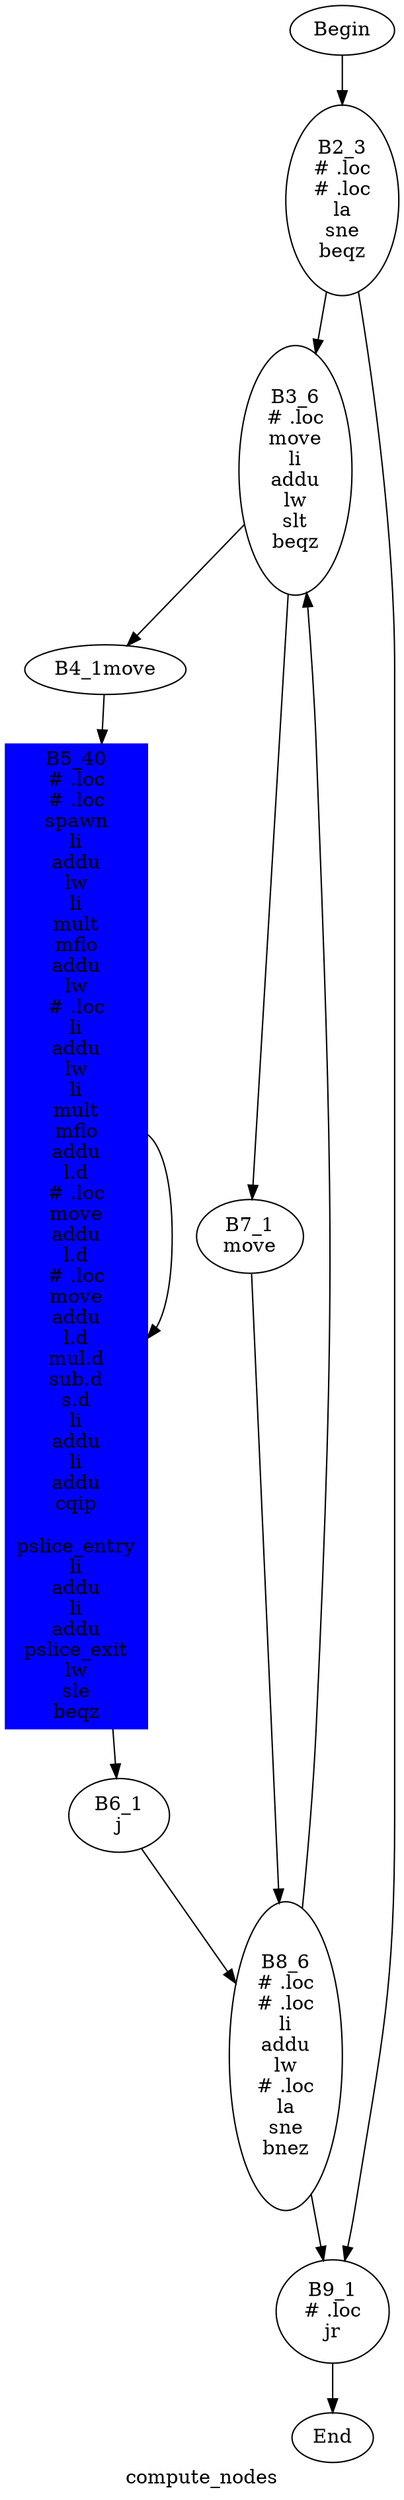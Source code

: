 digraph G{
	label = "compute_nodes"	style = "dashed";
	color = purple;
	Node0 [label = "Begin"];
	Node0 -> {Node2 }
	Node1 [label = "End"];
	Node1 -> {}
	Node2 [label = "B2_3\n# .loc\n# .loc\nla\nsne\nbeqz\n"];
	Node2 -> {Node3 Node9 }
	Node3 [label = "B3_6\n# .loc\nmove\nli\naddu\nlw\nslt\nbeqz\n"];
	Node3 -> {Node4 Node7 }
	Node4 [label = "B4_1move\n"];
	Node4 -> {Node5 }
	Node5 [label = "B5_40\n# .loc\n# .loc\nspawn\nli\naddu\nlw\nli\nmult\nmflo\naddu\nlw\n# .loc\nli\naddu\nlw\nli\nmult\nmflo\naddu\nl.d\n# .loc\nmove\naddu\nl.d\n# .loc\nmove\naddu\nl.d\nmul.d\nsub.d\ns.d\nli\naddu\nli\naddu\ncqip\n\npslice_entry\nli\naddu\nli\naddu\npslice_exit\nlw\nsle\nbeqz\n"];
	Node5 -> {Node6 Node5 }
	Node6 [label = "B6_1\nj\n"];
	Node6 -> {Node8 }
	Node7 [label = "B7_1\nmove\n"];
	Node7 -> {Node8 }
	Node8 [label = "B8_6\n# .loc\n# .loc\nli\naddu\nlw\n# .loc\nla\nsne\nbnez\n"];
	Node8 -> {Node9 Node3 }
	Node9 [label = "B9_1\n# .loc\njr\n"];
	Node9 -> {Node1 }
	Node5 [shape = box ,style=filled ,color=red];
	Node5 [shape = polygon ,style=filled ,color=blue];
}
